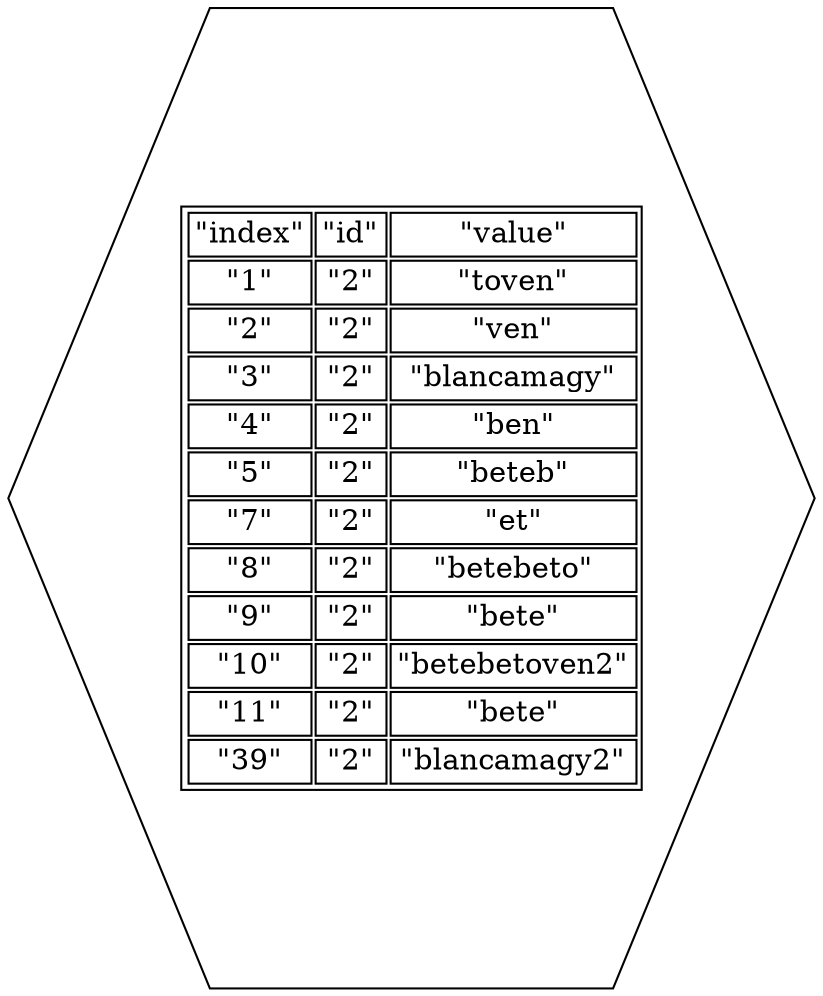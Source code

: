 digraph G {
 a0 [shape= hexagon label=<
<TABLE>
<TR>
<TD >"index"</TD>
<TD >"id"</TD>
<TD >"value"</TD>
</TR><TR>
<TD >"1"</TD>
<TD >"2"</TD>
<TD >"toven"</TD>
</TR><TR>
<TD >"2"</TD>
<TD >"2"</TD>
<TD >"ven"</TD>
</TR><TR>
<TD >"3"</TD>
<TD >"2"</TD>
<TD >"blancamagy"</TD>
</TR><TR>
<TD >"4"</TD>
<TD >"2"</TD>
<TD >"ben"</TD>
</TR><TR>
<TD >"5"</TD>
<TD >"2"</TD>
<TD >"beteb"</TD>
</TR><TR>
<TD >"7"</TD>
<TD >"2"</TD>
<TD >"et"</TD>
</TR><TR>
<TD >"8"</TD>
<TD >"2"</TD>
<TD >"betebeto"</TD>
</TR><TR>
<TD >"9"</TD>
<TD >"2"</TD>
<TD >"bete"</TD>
</TR><TR>
<TD >"10"</TD>
<TD >"2"</TD>
<TD >"betebetoven2"</TD>
</TR><TR>
<TD >"11"</TD>
<TD >"2"</TD>
<TD >"bete"</TD>
</TR><TR>
<TD >"39"</TD>
<TD >"2"</TD>
<TD >"blancamagy2"</TD>
</TR></TABLE>>];}